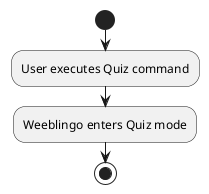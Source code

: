 @startuml
start
:User executes Quiz command;

'Since the beta syntax does not support placing the condition outside the
'diamond we place it as the true branch instead.

:Weeblingo enters Quiz mode;
stop
@enduml
